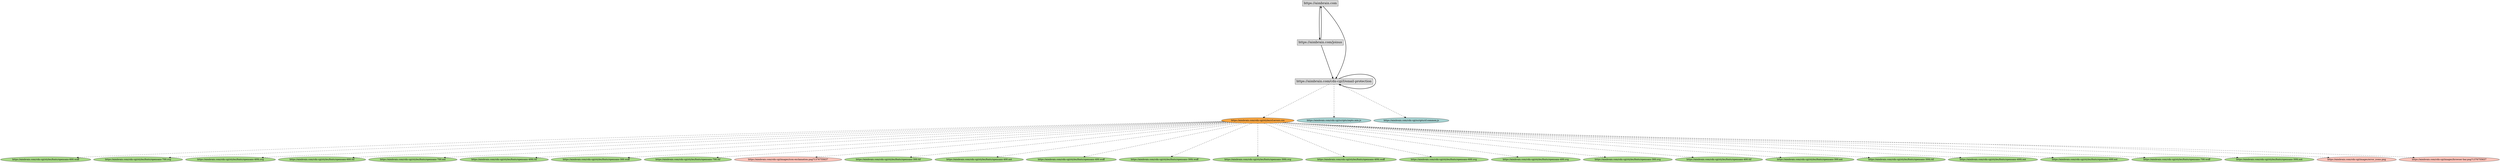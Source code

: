 digraph G {
	ranksep=3;
	ratio=auto;
	root=httpsaimbraincom;
	httpsaimbraincom->httpsaimbraincomjoinus[ style=bold ];
	httpsaimbraincom->httpsaimbraincomcdncgilemailprotection[ style=bold ];
	httpsaimbraincomcdncgilemailprotection->httpsaimbraincomcdncgilemailprotection[ style=bold ];
	httpsaimbraincomcdncgilemailprotection->httpsaimbraincomcdncgistylescferrorscss[ style=dashed ];
	httpsaimbraincomcdncgilemailprotection->httpsaimbraincomcdncgiscriptszeptominjs[ style=dashed ];
	httpsaimbraincomcdncgilemailprotection->httpsaimbraincomcdncgiscriptscfcommonjs[ style=dashed ];
	httpsaimbraincomjoinus->httpsaimbraincom[ style=bold ];
	httpsaimbraincomjoinus->httpsaimbraincomcdncgilemailprotection[ style=bold ];
	httpsaimbraincomcdncgistylescferrorscss->httpsaimbraincomcdncgistylesfontsopensans600woff[ style=dashed ];
	httpsaimbraincomcdncgistylescferrorscss->httpsaimbraincomcdncgistylesfontsopensans700svg[ style=dashed ];
	httpsaimbraincomcdncgistylescferrorscss->httpsaimbraincomcdncgistylesfontsopensans400isvg[ style=dashed ];
	httpsaimbraincomcdncgistylescferrorscss->httpsaimbraincomcdncgistylesfontsopensans600ttf[ style=dashed ];
	httpsaimbraincomcdncgistylescferrorscss->httpsaimbraincomcdncgistylesfontsopensans700eot[ style=dashed ];
	httpsaimbraincomcdncgistylescferrorscss->httpsaimbraincomcdncgistylesfontsopensans400ittf[ style=dashed ];
	httpsaimbraincomcdncgistylescferrorscss->httpsaimbraincomcdncgistylesfontsopensans300woff[ style=dashed ];
	httpsaimbraincomcdncgistylescferrorscss->httpsaimbraincomcdncgistylesfontsopensans700ttf[ style=dashed ];
	httpsaimbraincomcdncgistylescferrorscss->httpsaimbraincomcdncgiimagesiconexclamationpng1376755637[ style=dashed ];
	httpsaimbraincomcdncgistylescferrorscss->httpsaimbraincomcdncgistylesfontsopensans300ttf[ style=dashed ];
	httpsaimbraincomcdncgistylescferrorscss->httpsaimbraincomcdncgistylesfontsopensans400eot[ style=dashed ];
	httpsaimbraincomcdncgistylescferrorscss->httpsaimbraincomcdncgistylesfontsopensans400woff[ style=dashed ];
	httpsaimbraincomcdncgistylescferrorscss->httpsaimbraincomcdncgistylesfontsopensans300iwoff[ style=dashed ];
	httpsaimbraincomcdncgistylescferrorscss->httpsaimbraincomcdncgistylesfontsopensans300isvg[ style=dashed ];
	httpsaimbraincomcdncgistylescferrorscss->httpsaimbraincomcdncgistylesfontsopensans400iwoff[ style=dashed ];
	httpsaimbraincomcdncgistylescferrorscss->httpsaimbraincomcdncgistylesfontsopensans600svg[ style=dashed ];
	httpsaimbraincomcdncgistylescferrorscss->httpsaimbraincomcdncgistylesfontsopensans400svg[ style=dashed ];
	httpsaimbraincomcdncgistylescferrorscss->httpsaimbraincomcdncgistylesfontsopensans300svg[ style=dashed ];
	httpsaimbraincomcdncgistylescferrorscss->httpsaimbraincomcdncgistylesfontsopensans400ttf[ style=dashed ];
	httpsaimbraincomcdncgistylescferrorscss->httpsaimbraincomcdncgistylesfontsopensans300eot[ style=dashed ];
	httpsaimbraincomcdncgistylescferrorscss->httpsaimbraincomcdncgistylesfontsopensans300ittf[ style=dashed ];
	httpsaimbraincomcdncgistylescferrorscss->httpsaimbraincomcdncgistylesfontsopensans400ieot[ style=dashed ];
	httpsaimbraincomcdncgistylescferrorscss->httpsaimbraincomcdncgistylesfontsopensans600eot[ style=dashed ];
	httpsaimbraincomcdncgistylescferrorscss->httpsaimbraincomcdncgistylesfontsopensans700woff[ style=dashed ];
	httpsaimbraincomcdncgistylescferrorscss->httpsaimbraincomcdncgistylesfontsopensans300ieot[ style=dashed ];
	httpsaimbraincomcdncgistylescferrorscss->httpsaimbraincomcdncgiimageserror_iconspng[ style=dashed ];
	httpsaimbraincomcdncgistylescferrorscss->httpsaimbraincomcdncgiimagesbrowserbarpng1376755637[ style=dashed ];
	httpsaimbraincom [ fillcolor="#DDDDDD", fontsize=20, label="https://aimbrain.com", shape=box, style=filled ];
	httpsaimbraincomcdncgiimagesbrowserbarpng1376755637 [ fillcolor="#FFC6BC", label="https://aimbrain.com/cdn-cgi/images/browser-bar.png?1376755637", style=filled ];
	httpsaimbraincomcdncgiimageserror_iconspng [ fillcolor="#FFC6BC", label="https://aimbrain.com/cdn-cgi/images/error_icons.png", style=filled ];
	httpsaimbraincomcdncgiimagesiconexclamationpng1376755637 [ fillcolor="#FFC6BC", label="https://aimbrain.com/cdn-cgi/images/icon-exclamation.png?1376755637", style=filled ];
	httpsaimbraincomcdncgilemailprotection [ fillcolor="#DDDDDD", fontsize=20, label="https://aimbrain.com/cdn-cgi/l/email-protection", shape=box, style=filled ];
	httpsaimbraincomcdncgiscriptscfcommonjs [ fillcolor="#A7D3D2", label="https://aimbrain.com/cdn-cgi/scripts/cf.common.js", style=filled ];
	httpsaimbraincomcdncgiscriptszeptominjs [ fillcolor="#A7D3D2", label="https://aimbrain.com/cdn-cgi/scripts/zepto.min.js", style=filled ];
	httpsaimbraincomcdncgistylescferrorscss [ fillcolor="#F7A541", label="https://aimbrain.com/cdn-cgi/styles/cf.errors.css", style=filled ];
	httpsaimbraincomcdncgistylesfontsopensans300eot [ fillcolor="#A9DA88", label="https://aimbrain.com/cdn-cgi/styles/fonts/opensans-300.eot", style=filled ];
	httpsaimbraincomcdncgistylesfontsopensans300ieot [ fillcolor="#A9DA88", label="https://aimbrain.com/cdn-cgi/styles/fonts/opensans-300i.eot", style=filled ];
	httpsaimbraincomcdncgistylesfontsopensans300isvg [ fillcolor="#A9DA88", label="https://aimbrain.com/cdn-cgi/styles/fonts/opensans-300i.svg", style=filled ];
	httpsaimbraincomcdncgistylesfontsopensans300ittf [ fillcolor="#A9DA88", label="https://aimbrain.com/cdn-cgi/styles/fonts/opensans-300i.ttf", style=filled ];
	httpsaimbraincomcdncgistylesfontsopensans300iwoff [ fillcolor="#A9DA88", label="https://aimbrain.com/cdn-cgi/styles/fonts/opensans-300i.woff", style=filled ];
	httpsaimbraincomcdncgistylesfontsopensans300svg [ fillcolor="#A9DA88", label="https://aimbrain.com/cdn-cgi/styles/fonts/opensans-300.svg", style=filled ];
	httpsaimbraincomcdncgistylesfontsopensans300ttf [ fillcolor="#A9DA88", label="https://aimbrain.com/cdn-cgi/styles/fonts/opensans-300.ttf", style=filled ];
	httpsaimbraincomcdncgistylesfontsopensans300woff [ fillcolor="#A9DA88", label="https://aimbrain.com/cdn-cgi/styles/fonts/opensans-300.woff", style=filled ];
	httpsaimbraincomcdncgistylesfontsopensans400eot [ fillcolor="#A9DA88", label="https://aimbrain.com/cdn-cgi/styles/fonts/opensans-400.eot", style=filled ];
	httpsaimbraincomcdncgistylesfontsopensans400ieot [ fillcolor="#A9DA88", label="https://aimbrain.com/cdn-cgi/styles/fonts/opensans-400i.eot", style=filled ];
	httpsaimbraincomcdncgistylesfontsopensans400isvg [ fillcolor="#A9DA88", label="https://aimbrain.com/cdn-cgi/styles/fonts/opensans-400i.svg", style=filled ];
	httpsaimbraincomcdncgistylesfontsopensans400ittf [ fillcolor="#A9DA88", label="https://aimbrain.com/cdn-cgi/styles/fonts/opensans-400i.ttf", style=filled ];
	httpsaimbraincomcdncgistylesfontsopensans400iwoff [ fillcolor="#A9DA88", label="https://aimbrain.com/cdn-cgi/styles/fonts/opensans-400i.woff", style=filled ];
	httpsaimbraincomcdncgistylesfontsopensans400svg [ fillcolor="#A9DA88", label="https://aimbrain.com/cdn-cgi/styles/fonts/opensans-400.svg", style=filled ];
	httpsaimbraincomcdncgistylesfontsopensans400ttf [ fillcolor="#A9DA88", label="https://aimbrain.com/cdn-cgi/styles/fonts/opensans-400.ttf", style=filled ];
	httpsaimbraincomcdncgistylesfontsopensans400woff [ fillcolor="#A9DA88", label="https://aimbrain.com/cdn-cgi/styles/fonts/opensans-400.woff", style=filled ];
	httpsaimbraincomcdncgistylesfontsopensans600eot [ fillcolor="#A9DA88", label="https://aimbrain.com/cdn-cgi/styles/fonts/opensans-600.eot", style=filled ];
	httpsaimbraincomcdncgistylesfontsopensans600svg [ fillcolor="#A9DA88", label="https://aimbrain.com/cdn-cgi/styles/fonts/opensans-600.svg", style=filled ];
	httpsaimbraincomcdncgistylesfontsopensans600ttf [ fillcolor="#A9DA88", label="https://aimbrain.com/cdn-cgi/styles/fonts/opensans-600.ttf", style=filled ];
	httpsaimbraincomcdncgistylesfontsopensans600woff [ fillcolor="#A9DA88", label="https://aimbrain.com/cdn-cgi/styles/fonts/opensans-600.woff", style=filled ];
	httpsaimbraincomcdncgistylesfontsopensans700eot [ fillcolor="#A9DA88", label="https://aimbrain.com/cdn-cgi/styles/fonts/opensans-700.eot", style=filled ];
	httpsaimbraincomcdncgistylesfontsopensans700svg [ fillcolor="#A9DA88", label="https://aimbrain.com/cdn-cgi/styles/fonts/opensans-700.svg", style=filled ];
	httpsaimbraincomcdncgistylesfontsopensans700ttf [ fillcolor="#A9DA88", label="https://aimbrain.com/cdn-cgi/styles/fonts/opensans-700.ttf", style=filled ];
	httpsaimbraincomcdncgistylesfontsopensans700woff [ fillcolor="#A9DA88", label="https://aimbrain.com/cdn-cgi/styles/fonts/opensans-700.woff", style=filled ];
	httpsaimbraincomjoinus [ fillcolor="#DDDDDD", fontsize=20, label="https://aimbrain.com/joinus", shape=box, style=filled ];

}
